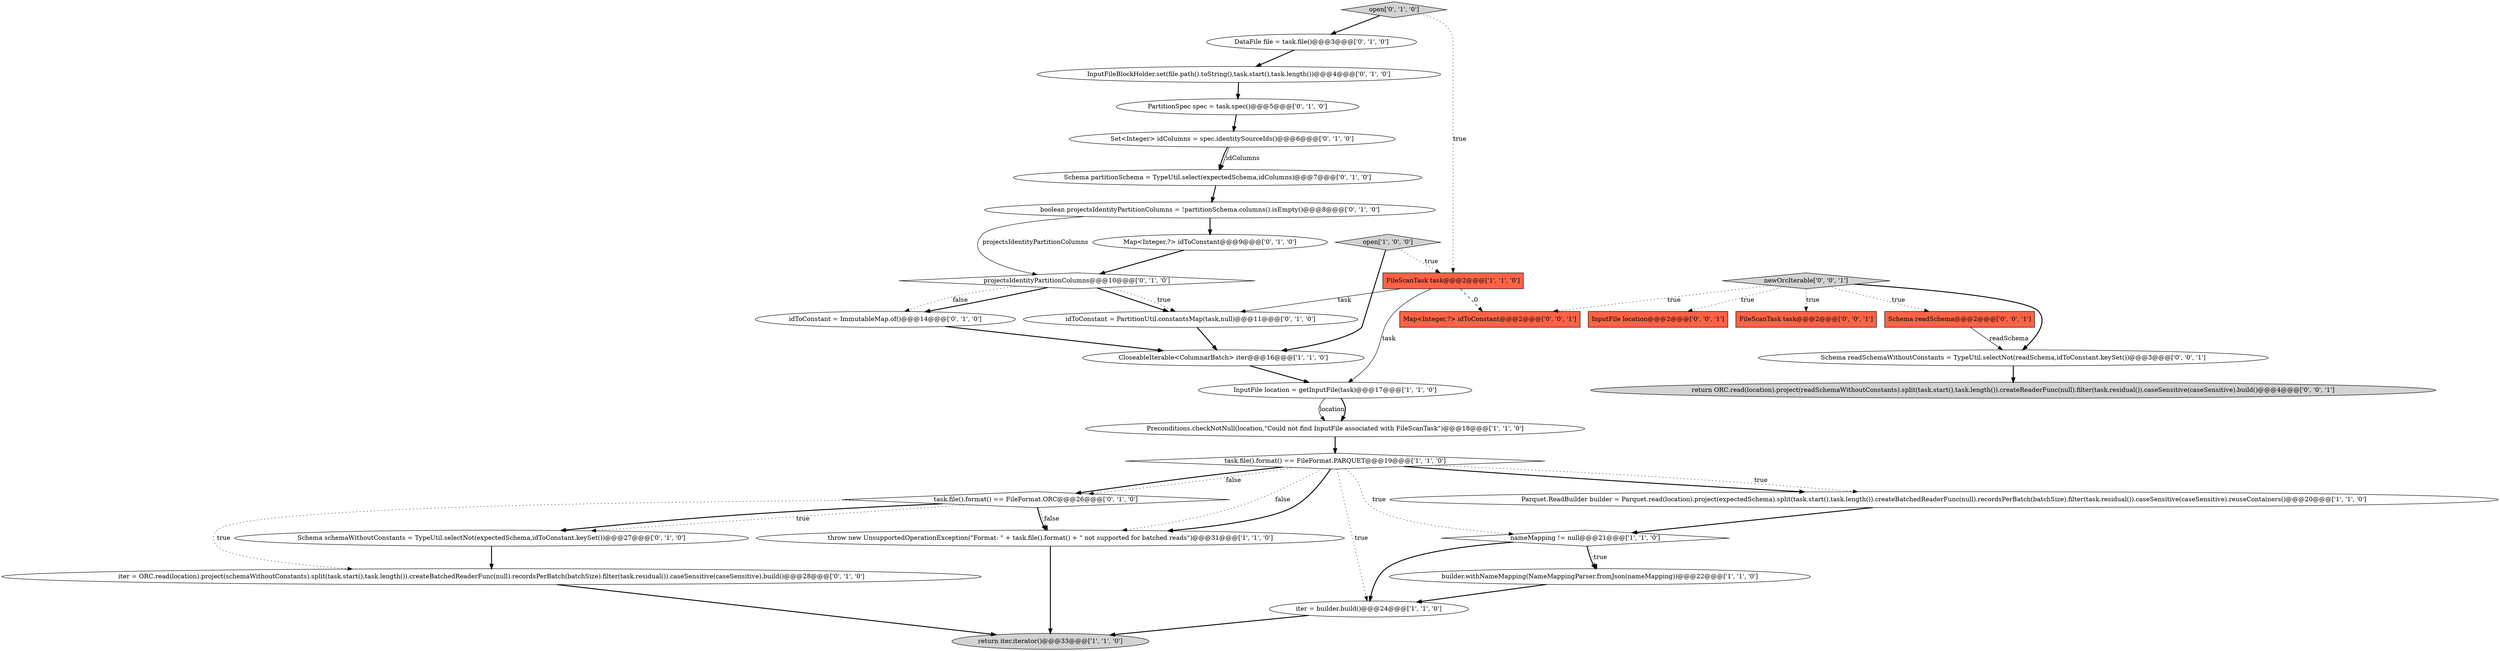 digraph {
16 [style = filled, label = "Schema schemaWithoutConstants = TypeUtil.selectNot(expectedSchema,idToConstant.keySet())@@@27@@@['0', '1', '0']", fillcolor = white, shape = ellipse image = "AAA1AAABBB2BBB"];
7 [style = filled, label = "return iter.iterator()@@@33@@@['1', '1', '0']", fillcolor = lightgray, shape = ellipse image = "AAA0AAABBB1BBB"];
22 [style = filled, label = "PartitionSpec spec = task.spec()@@@5@@@['0', '1', '0']", fillcolor = white, shape = ellipse image = "AAA1AAABBB2BBB"];
25 [style = filled, label = "open['0', '1', '0']", fillcolor = lightgray, shape = diamond image = "AAA0AAABBB2BBB"];
14 [style = filled, label = "projectsIdentityPartitionColumns@@@10@@@['0', '1', '0']", fillcolor = white, shape = diamond image = "AAA1AAABBB2BBB"];
3 [style = filled, label = "InputFile location = getInputFile(task)@@@17@@@['1', '1', '0']", fillcolor = white, shape = ellipse image = "AAA0AAABBB1BBB"];
23 [style = filled, label = "Map<Integer,?> idToConstant@@@9@@@['0', '1', '0']", fillcolor = white, shape = ellipse image = "AAA1AAABBB2BBB"];
15 [style = filled, label = "InputFileBlockHolder.set(file.path().toString(),task.start(),task.length())@@@4@@@['0', '1', '0']", fillcolor = white, shape = ellipse image = "AAA1AAABBB2BBB"];
17 [style = filled, label = "iter = ORC.read(location).project(schemaWithoutConstants).split(task.start(),task.length()).createBatchedReaderFunc(null).recordsPerBatch(batchSize).filter(task.residual()).caseSensitive(caseSensitive).build()@@@28@@@['0', '1', '0']", fillcolor = white, shape = ellipse image = "AAA1AAABBB2BBB"];
21 [style = filled, label = "idToConstant = PartitionUtil.constantsMap(task,null)@@@11@@@['0', '1', '0']", fillcolor = white, shape = ellipse image = "AAA1AAABBB2BBB"];
20 [style = filled, label = "DataFile file = task.file()@@@3@@@['0', '1', '0']", fillcolor = white, shape = ellipse image = "AAA1AAABBB2BBB"];
28 [style = filled, label = "Schema readSchema@@@2@@@['0', '0', '1']", fillcolor = tomato, shape = box image = "AAA0AAABBB3BBB"];
10 [style = filled, label = "Parquet.ReadBuilder builder = Parquet.read(location).project(expectedSchema).split(task.start(),task.length()).createBatchedReaderFunc(null).recordsPerBatch(batchSize).filter(task.residual()).caseSensitive(caseSensitive).reuseContainers()@@@20@@@['1', '1', '0']", fillcolor = white, shape = ellipse image = "AAA0AAABBB1BBB"];
13 [style = filled, label = "boolean projectsIdentityPartitionColumns = !partitionSchema.columns().isEmpty()@@@8@@@['0', '1', '0']", fillcolor = white, shape = ellipse image = "AAA1AAABBB2BBB"];
19 [style = filled, label = "idToConstant = ImmutableMap.of()@@@14@@@['0', '1', '0']", fillcolor = white, shape = ellipse image = "AAA1AAABBB2BBB"];
31 [style = filled, label = "Map<Integer,?> idToConstant@@@2@@@['0', '0', '1']", fillcolor = tomato, shape = box image = "AAA0AAABBB3BBB"];
18 [style = filled, label = "task.file().format() == FileFormat.ORC@@@26@@@['0', '1', '0']", fillcolor = white, shape = diamond image = "AAA1AAABBB2BBB"];
2 [style = filled, label = "nameMapping != null@@@21@@@['1', '1', '0']", fillcolor = white, shape = diamond image = "AAA0AAABBB1BBB"];
5 [style = filled, label = "throw new UnsupportedOperationException(\"Format: \" + task.file().format() + \" not supported for batched reads\")@@@31@@@['1', '1', '0']", fillcolor = white, shape = ellipse image = "AAA0AAABBB1BBB"];
11 [style = filled, label = "open['1', '0', '0']", fillcolor = lightgray, shape = diamond image = "AAA0AAABBB1BBB"];
6 [style = filled, label = "builder.withNameMapping(NameMappingParser.fromJson(nameMapping))@@@22@@@['1', '1', '0']", fillcolor = white, shape = ellipse image = "AAA0AAABBB1BBB"];
24 [style = filled, label = "Set<Integer> idColumns = spec.identitySourceIds()@@@6@@@['0', '1', '0']", fillcolor = white, shape = ellipse image = "AAA1AAABBB2BBB"];
0 [style = filled, label = "iter = builder.build()@@@24@@@['1', '1', '0']", fillcolor = white, shape = ellipse image = "AAA0AAABBB1BBB"];
27 [style = filled, label = "return ORC.read(location).project(readSchemaWithoutConstants).split(task.start(),task.length()).createReaderFunc(null).filter(task.residual()).caseSensitive(caseSensitive).build()@@@4@@@['0', '0', '1']", fillcolor = lightgray, shape = ellipse image = "AAA0AAABBB3BBB"];
12 [style = filled, label = "Schema partitionSchema = TypeUtil.select(expectedSchema,idColumns)@@@7@@@['0', '1', '0']", fillcolor = white, shape = ellipse image = "AAA1AAABBB2BBB"];
8 [style = filled, label = "FileScanTask task@@@2@@@['1', '1', '0']", fillcolor = tomato, shape = box image = "AAA0AAABBB1BBB"];
1 [style = filled, label = "Preconditions.checkNotNull(location,\"Could not find InputFile associated with FileScanTask\")@@@18@@@['1', '1', '0']", fillcolor = white, shape = ellipse image = "AAA0AAABBB1BBB"];
9 [style = filled, label = "task.file().format() == FileFormat.PARQUET@@@19@@@['1', '1', '0']", fillcolor = white, shape = diamond image = "AAA0AAABBB1BBB"];
30 [style = filled, label = "newOrcIterable['0', '0', '1']", fillcolor = lightgray, shape = diamond image = "AAA0AAABBB3BBB"];
4 [style = filled, label = "CloseableIterable<ColumnarBatch> iter@@@16@@@['1', '1', '0']", fillcolor = white, shape = ellipse image = "AAA0AAABBB1BBB"];
32 [style = filled, label = "Schema readSchemaWithoutConstants = TypeUtil.selectNot(readSchema,idToConstant.keySet())@@@3@@@['0', '0', '1']", fillcolor = white, shape = ellipse image = "AAA0AAABBB3BBB"];
26 [style = filled, label = "InputFile location@@@2@@@['0', '0', '1']", fillcolor = tomato, shape = box image = "AAA0AAABBB3BBB"];
29 [style = filled, label = "FileScanTask task@@@2@@@['0', '0', '1']", fillcolor = tomato, shape = box image = "AAA0AAABBB3BBB"];
9->18 [style = bold, label=""];
11->4 [style = bold, label=""];
5->7 [style = bold, label=""];
30->28 [style = dotted, label="true"];
1->9 [style = bold, label=""];
10->2 [style = bold, label=""];
9->0 [style = dotted, label="true"];
8->21 [style = solid, label="task"];
22->24 [style = bold, label=""];
14->21 [style = bold, label=""];
0->7 [style = bold, label=""];
25->8 [style = dotted, label="true"];
25->20 [style = bold, label=""];
13->23 [style = bold, label=""];
3->1 [style = solid, label="location"];
6->0 [style = bold, label=""];
20->15 [style = bold, label=""];
18->5 [style = bold, label=""];
32->27 [style = bold, label=""];
2->6 [style = dotted, label="true"];
15->22 [style = bold, label=""];
14->19 [style = bold, label=""];
13->14 [style = solid, label="projectsIdentityPartitionColumns"];
9->5 [style = dotted, label="false"];
30->29 [style = dotted, label="true"];
9->2 [style = dotted, label="true"];
3->1 [style = bold, label=""];
9->10 [style = dotted, label="true"];
12->13 [style = bold, label=""];
18->16 [style = dotted, label="true"];
11->8 [style = dotted, label="true"];
14->21 [style = dotted, label="true"];
18->17 [style = dotted, label="true"];
9->18 [style = dotted, label="false"];
24->12 [style = solid, label="idColumns"];
14->19 [style = dotted, label="false"];
30->31 [style = dotted, label="true"];
30->32 [style = bold, label=""];
30->26 [style = dotted, label="true"];
18->16 [style = bold, label=""];
19->4 [style = bold, label=""];
23->14 [style = bold, label=""];
8->31 [style = dashed, label="0"];
2->6 [style = bold, label=""];
18->5 [style = dotted, label="false"];
24->12 [style = bold, label=""];
2->0 [style = bold, label=""];
16->17 [style = bold, label=""];
17->7 [style = bold, label=""];
28->32 [style = solid, label="readSchema"];
21->4 [style = bold, label=""];
9->5 [style = bold, label=""];
4->3 [style = bold, label=""];
8->3 [style = solid, label="task"];
9->10 [style = bold, label=""];
}
